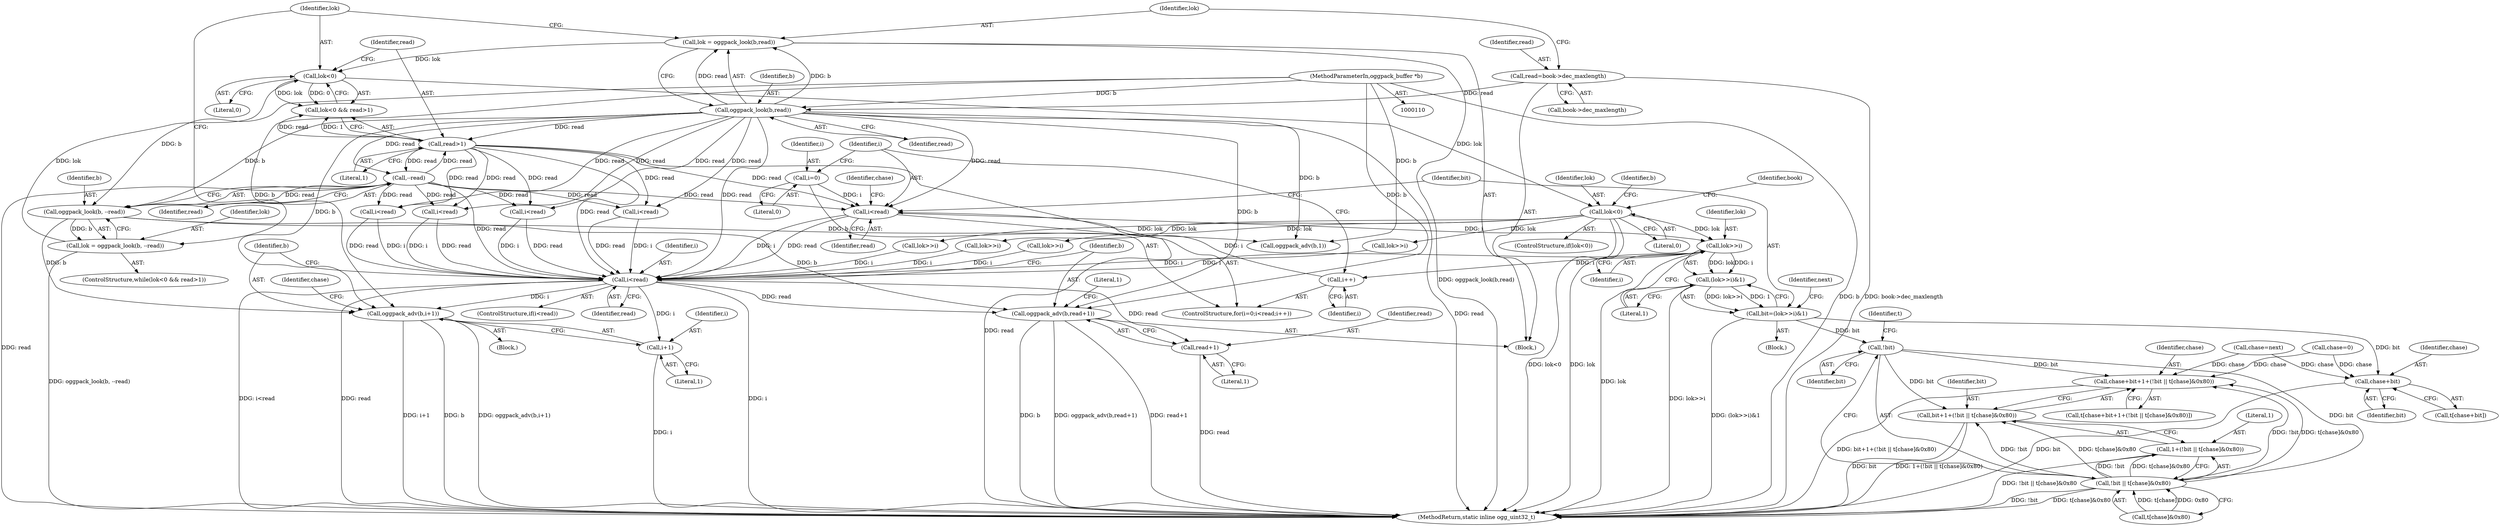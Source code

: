 digraph "1_Android_eeb4e45d5683f88488c083ecf142dc89bc3f0b47_2@API" {
"1000217" [label="(Call,i<read)"];
"1000220" [label="(Call,i++)"];
"1000227" [label="(Call,lok>>i)"];
"1000146" [label="(Call,lok<0)"];
"1000133" [label="(Call,lok<0)"];
"1000125" [label="(Call,lok = oggpack_look(b,read))"];
"1000127" [label="(Call,oggpack_look(b,read))"];
"1000112" [label="(MethodParameterIn,oggpack_buffer *b)"];
"1000119" [label="(Call,read=book->dec_maxlength)"];
"1000139" [label="(Call,lok = oggpack_look(b, --read))"];
"1000141" [label="(Call,oggpack_look(b, --read))"];
"1000143" [label="(Call,--read)"];
"1000136" [label="(Call,read>1)"];
"1000217" [label="(Call,i<read)"];
"1000214" [label="(Call,i=0)"];
"1000422" [label="(Call,i<read)"];
"1000426" [label="(Call,oggpack_adv(b,i+1))"];
"1000428" [label="(Call,i+1)"];
"1000433" [label="(Call,oggpack_adv(b,read+1))"];
"1000435" [label="(Call,read+1)"];
"1000226" [label="(Call,(lok>>i)&1)"];
"1000224" [label="(Call,bit=(lok>>i)&1)"];
"1000236" [label="(Call,chase+bit)"];
"1000259" [label="(Call,!bit)"];
"1000252" [label="(Call,chase+bit+1+(!bit || t[chase]&0x80))"];
"1000254" [label="(Call,bit+1+(!bit || t[chase]&0x80))"];
"1000258" [label="(Call,!bit || t[chase]&0x80)"];
"1000256" [label="(Call,1+(!bit || t[chase]&0x80))"];
"1000430" [label="(Literal,1)"];
"1000139" [label="(Call,lok = oggpack_look(b, --read))"];
"1000437" [label="(Literal,1)"];
"1000433" [label="(Call,oggpack_adv(b,read+1))"];
"1000428" [label="(Call,i+1)"];
"1000222" [label="(Block,)"];
"1000425" [label="(Block,)"];
"1000133" [label="(Call,lok<0)"];
"1000216" [label="(Literal,0)"];
"1000128" [label="(Identifier,b)"];
"1000132" [label="(Call,lok<0 && read>1)"];
"1000258" [label="(Call,!bit || t[chase]&0x80)"];
"1000226" [label="(Call,(lok>>i)&1)"];
"1000225" [label="(Identifier,bit)"];
"1000220" [label="(Call,i++)"];
"1000214" [label="(Call,i=0)"];
"1000120" [label="(Identifier,read)"];
"1000238" [label="(Identifier,bit)"];
"1000421" [label="(ControlStructure,if(i<read))"];
"1000280" [label="(Call,i<read)"];
"1000267" [label="(Call,chase=next)"];
"1000436" [label="(Identifier,read)"];
"1000119" [label="(Call,read=book->dec_maxlength)"];
"1000215" [label="(Identifier,i)"];
"1000236" [label="(Call,chase+bit)"];
"1000253" [label="(Identifier,chase)"];
"1000126" [label="(Identifier,lok)"];
"1000217" [label="(Call,i<read)"];
"1000190" [label="(Call,lok>>i)"];
"1000148" [label="(Literal,0)"];
"1000256" [label="(Call,1+(!bit || t[chase]&0x80))"];
"1000213" [label="(ControlStructure,for(i=0;i<read;i++))"];
"1000424" [label="(Identifier,read)"];
"1000134" [label="(Identifier,lok)"];
"1000408" [label="(Call,lok>>i)"];
"1000145" [label="(ControlStructure,if(lok<0))"];
"1000140" [label="(Identifier,lok)"];
"1000257" [label="(Literal,1)"];
"1000250" [label="(Call,t[chase+bit+1+(!bit || t[chase]&0x80)])"];
"1000429" [label="(Identifier,i)"];
"1000141" [label="(Call,oggpack_look(b, --read))"];
"1000230" [label="(Literal,1)"];
"1000218" [label="(Identifier,i)"];
"1000221" [label="(Identifier,i)"];
"1000136" [label="(Call,read>1)"];
"1000151" [label="(Identifier,b)"];
"1000229" [label="(Identifier,i)"];
"1000255" [label="(Identifier,bit)"];
"1000260" [label="(Identifier,bit)"];
"1000432" [label="(Identifier,chase)"];
"1000233" [label="(Identifier,next)"];
"1000219" [label="(Identifier,read)"];
"1000131" [label="(ControlStructure,while(lok<0 && read>1))"];
"1000427" [label="(Identifier,b)"];
"1000426" [label="(Call,oggpack_adv(b,i+1))"];
"1000150" [label="(Call,oggpack_adv(b,1))"];
"1000125" [label="(Call,lok = oggpack_look(b,read))"];
"1000143" [label="(Call,--read)"];
"1000224" [label="(Call,bit=(lok>>i)&1)"];
"1000144" [label="(Identifier,read)"];
"1000121" [label="(Call,book->dec_maxlength)"];
"1000138" [label="(Literal,1)"];
"1000127" [label="(Call,oggpack_look(b,read))"];
"1000234" [label="(Call,t[chase+bit])"];
"1000423" [label="(Identifier,i)"];
"1000263" [label="(Identifier,t)"];
"1000113" [label="(Block,)"];
"1000422" [label="(Call,i<read)"];
"1000137" [label="(Identifier,read)"];
"1000326" [label="(Call,i<read)"];
"1000271" [label="(Identifier,chase)"];
"1000158" [label="(Identifier,book)"];
"1000254" [label="(Call,bit+1+(!bit || t[chase]&0x80))"];
"1000336" [label="(Call,lok>>i)"];
"1000228" [label="(Identifier,lok)"];
"1000142" [label="(Identifier,b)"];
"1000261" [label="(Call,t[chase]&0x80)"];
"1000252" [label="(Call,chase+bit+1+(!bit || t[chase]&0x80))"];
"1000440" [label="(Literal,1)"];
"1000129" [label="(Identifier,read)"];
"1000434" [label="(Identifier,b)"];
"1000237" [label="(Identifier,chase)"];
"1000227" [label="(Call,lok>>i)"];
"1000299" [label="(Call,lok>>i)"];
"1000146" [label="(Call,lok<0)"];
"1000259" [label="(Call,!bit)"];
"1000115" [label="(Call,chase=0)"];
"1000435" [label="(Call,read+1)"];
"1000147" [label="(Identifier,lok)"];
"1000441" [label="(MethodReturn,static inline ogg_uint32_t)"];
"1000389" [label="(Call,i<read)"];
"1000112" [label="(MethodParameterIn,oggpack_buffer *b)"];
"1000135" [label="(Literal,0)"];
"1000175" [label="(Call,i<read)"];
"1000217" -> "1000213"  [label="AST: "];
"1000217" -> "1000219"  [label="CFG: "];
"1000218" -> "1000217"  [label="AST: "];
"1000219" -> "1000217"  [label="AST: "];
"1000225" -> "1000217"  [label="CFG: "];
"1000271" -> "1000217"  [label="CFG: "];
"1000220" -> "1000217"  [label="DDG: i"];
"1000214" -> "1000217"  [label="DDG: i"];
"1000136" -> "1000217"  [label="DDG: read"];
"1000127" -> "1000217"  [label="DDG: read"];
"1000143" -> "1000217"  [label="DDG: read"];
"1000217" -> "1000227"  [label="DDG: i"];
"1000217" -> "1000422"  [label="DDG: i"];
"1000217" -> "1000422"  [label="DDG: read"];
"1000220" -> "1000213"  [label="AST: "];
"1000220" -> "1000221"  [label="CFG: "];
"1000221" -> "1000220"  [label="AST: "];
"1000218" -> "1000220"  [label="CFG: "];
"1000227" -> "1000220"  [label="DDG: i"];
"1000227" -> "1000226"  [label="AST: "];
"1000227" -> "1000229"  [label="CFG: "];
"1000228" -> "1000227"  [label="AST: "];
"1000229" -> "1000227"  [label="AST: "];
"1000230" -> "1000227"  [label="CFG: "];
"1000227" -> "1000441"  [label="DDG: lok"];
"1000227" -> "1000226"  [label="DDG: lok"];
"1000227" -> "1000226"  [label="DDG: i"];
"1000146" -> "1000227"  [label="DDG: lok"];
"1000227" -> "1000422"  [label="DDG: i"];
"1000146" -> "1000145"  [label="AST: "];
"1000146" -> "1000148"  [label="CFG: "];
"1000147" -> "1000146"  [label="AST: "];
"1000148" -> "1000146"  [label="AST: "];
"1000151" -> "1000146"  [label="CFG: "];
"1000158" -> "1000146"  [label="CFG: "];
"1000146" -> "1000441"  [label="DDG: lok<0"];
"1000146" -> "1000441"  [label="DDG: lok"];
"1000133" -> "1000146"  [label="DDG: lok"];
"1000146" -> "1000190"  [label="DDG: lok"];
"1000146" -> "1000299"  [label="DDG: lok"];
"1000146" -> "1000336"  [label="DDG: lok"];
"1000146" -> "1000408"  [label="DDG: lok"];
"1000133" -> "1000132"  [label="AST: "];
"1000133" -> "1000135"  [label="CFG: "];
"1000134" -> "1000133"  [label="AST: "];
"1000135" -> "1000133"  [label="AST: "];
"1000137" -> "1000133"  [label="CFG: "];
"1000132" -> "1000133"  [label="CFG: "];
"1000133" -> "1000132"  [label="DDG: lok"];
"1000133" -> "1000132"  [label="DDG: 0"];
"1000125" -> "1000133"  [label="DDG: lok"];
"1000139" -> "1000133"  [label="DDG: lok"];
"1000125" -> "1000113"  [label="AST: "];
"1000125" -> "1000127"  [label="CFG: "];
"1000126" -> "1000125"  [label="AST: "];
"1000127" -> "1000125"  [label="AST: "];
"1000134" -> "1000125"  [label="CFG: "];
"1000125" -> "1000441"  [label="DDG: oggpack_look(b,read)"];
"1000127" -> "1000125"  [label="DDG: b"];
"1000127" -> "1000125"  [label="DDG: read"];
"1000127" -> "1000129"  [label="CFG: "];
"1000128" -> "1000127"  [label="AST: "];
"1000129" -> "1000127"  [label="AST: "];
"1000127" -> "1000441"  [label="DDG: read"];
"1000112" -> "1000127"  [label="DDG: b"];
"1000119" -> "1000127"  [label="DDG: read"];
"1000127" -> "1000136"  [label="DDG: read"];
"1000127" -> "1000141"  [label="DDG: b"];
"1000127" -> "1000143"  [label="DDG: read"];
"1000127" -> "1000150"  [label="DDG: b"];
"1000127" -> "1000175"  [label="DDG: read"];
"1000127" -> "1000280"  [label="DDG: read"];
"1000127" -> "1000326"  [label="DDG: read"];
"1000127" -> "1000389"  [label="DDG: read"];
"1000127" -> "1000422"  [label="DDG: read"];
"1000127" -> "1000426"  [label="DDG: b"];
"1000127" -> "1000433"  [label="DDG: b"];
"1000112" -> "1000110"  [label="AST: "];
"1000112" -> "1000441"  [label="DDG: b"];
"1000112" -> "1000141"  [label="DDG: b"];
"1000112" -> "1000150"  [label="DDG: b"];
"1000112" -> "1000426"  [label="DDG: b"];
"1000112" -> "1000433"  [label="DDG: b"];
"1000119" -> "1000113"  [label="AST: "];
"1000119" -> "1000121"  [label="CFG: "];
"1000120" -> "1000119"  [label="AST: "];
"1000121" -> "1000119"  [label="AST: "];
"1000126" -> "1000119"  [label="CFG: "];
"1000119" -> "1000441"  [label="DDG: book->dec_maxlength"];
"1000139" -> "1000131"  [label="AST: "];
"1000139" -> "1000141"  [label="CFG: "];
"1000140" -> "1000139"  [label="AST: "];
"1000141" -> "1000139"  [label="AST: "];
"1000134" -> "1000139"  [label="CFG: "];
"1000139" -> "1000441"  [label="DDG: oggpack_look(b, --read)"];
"1000141" -> "1000139"  [label="DDG: b"];
"1000141" -> "1000143"  [label="CFG: "];
"1000142" -> "1000141"  [label="AST: "];
"1000143" -> "1000141"  [label="AST: "];
"1000143" -> "1000141"  [label="DDG: read"];
"1000141" -> "1000150"  [label="DDG: b"];
"1000141" -> "1000426"  [label="DDG: b"];
"1000141" -> "1000433"  [label="DDG: b"];
"1000143" -> "1000144"  [label="CFG: "];
"1000144" -> "1000143"  [label="AST: "];
"1000143" -> "1000441"  [label="DDG: read"];
"1000143" -> "1000136"  [label="DDG: read"];
"1000136" -> "1000143"  [label="DDG: read"];
"1000143" -> "1000175"  [label="DDG: read"];
"1000143" -> "1000280"  [label="DDG: read"];
"1000143" -> "1000326"  [label="DDG: read"];
"1000143" -> "1000389"  [label="DDG: read"];
"1000143" -> "1000422"  [label="DDG: read"];
"1000136" -> "1000132"  [label="AST: "];
"1000136" -> "1000138"  [label="CFG: "];
"1000137" -> "1000136"  [label="AST: "];
"1000138" -> "1000136"  [label="AST: "];
"1000132" -> "1000136"  [label="CFG: "];
"1000136" -> "1000441"  [label="DDG: read"];
"1000136" -> "1000132"  [label="DDG: read"];
"1000136" -> "1000132"  [label="DDG: 1"];
"1000136" -> "1000175"  [label="DDG: read"];
"1000136" -> "1000280"  [label="DDG: read"];
"1000136" -> "1000326"  [label="DDG: read"];
"1000136" -> "1000389"  [label="DDG: read"];
"1000136" -> "1000422"  [label="DDG: read"];
"1000214" -> "1000213"  [label="AST: "];
"1000214" -> "1000216"  [label="CFG: "];
"1000215" -> "1000214"  [label="AST: "];
"1000216" -> "1000214"  [label="AST: "];
"1000218" -> "1000214"  [label="CFG: "];
"1000422" -> "1000421"  [label="AST: "];
"1000422" -> "1000424"  [label="CFG: "];
"1000423" -> "1000422"  [label="AST: "];
"1000424" -> "1000422"  [label="AST: "];
"1000427" -> "1000422"  [label="CFG: "];
"1000434" -> "1000422"  [label="CFG: "];
"1000422" -> "1000441"  [label="DDG: i"];
"1000422" -> "1000441"  [label="DDG: i<read"];
"1000422" -> "1000441"  [label="DDG: read"];
"1000299" -> "1000422"  [label="DDG: i"];
"1000175" -> "1000422"  [label="DDG: i"];
"1000175" -> "1000422"  [label="DDG: read"];
"1000408" -> "1000422"  [label="DDG: i"];
"1000326" -> "1000422"  [label="DDG: i"];
"1000326" -> "1000422"  [label="DDG: read"];
"1000190" -> "1000422"  [label="DDG: i"];
"1000336" -> "1000422"  [label="DDG: i"];
"1000389" -> "1000422"  [label="DDG: i"];
"1000389" -> "1000422"  [label="DDG: read"];
"1000280" -> "1000422"  [label="DDG: i"];
"1000280" -> "1000422"  [label="DDG: read"];
"1000422" -> "1000426"  [label="DDG: i"];
"1000422" -> "1000428"  [label="DDG: i"];
"1000422" -> "1000433"  [label="DDG: read"];
"1000422" -> "1000435"  [label="DDG: read"];
"1000426" -> "1000425"  [label="AST: "];
"1000426" -> "1000428"  [label="CFG: "];
"1000427" -> "1000426"  [label="AST: "];
"1000428" -> "1000426"  [label="AST: "];
"1000432" -> "1000426"  [label="CFG: "];
"1000426" -> "1000441"  [label="DDG: i+1"];
"1000426" -> "1000441"  [label="DDG: b"];
"1000426" -> "1000441"  [label="DDG: oggpack_adv(b,i+1)"];
"1000428" -> "1000430"  [label="CFG: "];
"1000429" -> "1000428"  [label="AST: "];
"1000430" -> "1000428"  [label="AST: "];
"1000428" -> "1000441"  [label="DDG: i"];
"1000433" -> "1000113"  [label="AST: "];
"1000433" -> "1000435"  [label="CFG: "];
"1000434" -> "1000433"  [label="AST: "];
"1000435" -> "1000433"  [label="AST: "];
"1000440" -> "1000433"  [label="CFG: "];
"1000433" -> "1000441"  [label="DDG: b"];
"1000433" -> "1000441"  [label="DDG: oggpack_adv(b,read+1)"];
"1000433" -> "1000441"  [label="DDG: read+1"];
"1000435" -> "1000437"  [label="CFG: "];
"1000436" -> "1000435"  [label="AST: "];
"1000437" -> "1000435"  [label="AST: "];
"1000435" -> "1000441"  [label="DDG: read"];
"1000226" -> "1000224"  [label="AST: "];
"1000226" -> "1000230"  [label="CFG: "];
"1000230" -> "1000226"  [label="AST: "];
"1000224" -> "1000226"  [label="CFG: "];
"1000226" -> "1000441"  [label="DDG: lok>>i"];
"1000226" -> "1000224"  [label="DDG: lok>>i"];
"1000226" -> "1000224"  [label="DDG: 1"];
"1000224" -> "1000222"  [label="AST: "];
"1000225" -> "1000224"  [label="AST: "];
"1000233" -> "1000224"  [label="CFG: "];
"1000224" -> "1000441"  [label="DDG: (lok>>i)&1"];
"1000224" -> "1000236"  [label="DDG: bit"];
"1000224" -> "1000259"  [label="DDG: bit"];
"1000236" -> "1000234"  [label="AST: "];
"1000236" -> "1000238"  [label="CFG: "];
"1000237" -> "1000236"  [label="AST: "];
"1000238" -> "1000236"  [label="AST: "];
"1000234" -> "1000236"  [label="CFG: "];
"1000236" -> "1000441"  [label="DDG: bit"];
"1000267" -> "1000236"  [label="DDG: chase"];
"1000115" -> "1000236"  [label="DDG: chase"];
"1000259" -> "1000258"  [label="AST: "];
"1000259" -> "1000260"  [label="CFG: "];
"1000260" -> "1000259"  [label="AST: "];
"1000263" -> "1000259"  [label="CFG: "];
"1000258" -> "1000259"  [label="CFG: "];
"1000259" -> "1000252"  [label="DDG: bit"];
"1000259" -> "1000254"  [label="DDG: bit"];
"1000259" -> "1000258"  [label="DDG: bit"];
"1000252" -> "1000250"  [label="AST: "];
"1000252" -> "1000254"  [label="CFG: "];
"1000253" -> "1000252"  [label="AST: "];
"1000254" -> "1000252"  [label="AST: "];
"1000250" -> "1000252"  [label="CFG: "];
"1000252" -> "1000441"  [label="DDG: bit+1+(!bit || t[chase]&0x80)"];
"1000267" -> "1000252"  [label="DDG: chase"];
"1000115" -> "1000252"  [label="DDG: chase"];
"1000258" -> "1000252"  [label="DDG: !bit"];
"1000258" -> "1000252"  [label="DDG: t[chase]&0x80"];
"1000254" -> "1000256"  [label="CFG: "];
"1000255" -> "1000254"  [label="AST: "];
"1000256" -> "1000254"  [label="AST: "];
"1000254" -> "1000441"  [label="DDG: bit"];
"1000254" -> "1000441"  [label="DDG: 1+(!bit || t[chase]&0x80)"];
"1000258" -> "1000254"  [label="DDG: !bit"];
"1000258" -> "1000254"  [label="DDG: t[chase]&0x80"];
"1000258" -> "1000256"  [label="AST: "];
"1000258" -> "1000261"  [label="CFG: "];
"1000261" -> "1000258"  [label="AST: "];
"1000256" -> "1000258"  [label="CFG: "];
"1000258" -> "1000441"  [label="DDG: !bit"];
"1000258" -> "1000441"  [label="DDG: t[chase]&0x80"];
"1000258" -> "1000256"  [label="DDG: !bit"];
"1000258" -> "1000256"  [label="DDG: t[chase]&0x80"];
"1000261" -> "1000258"  [label="DDG: t[chase]"];
"1000261" -> "1000258"  [label="DDG: 0x80"];
"1000257" -> "1000256"  [label="AST: "];
"1000256" -> "1000441"  [label="DDG: !bit || t[chase]&0x80"];
}
